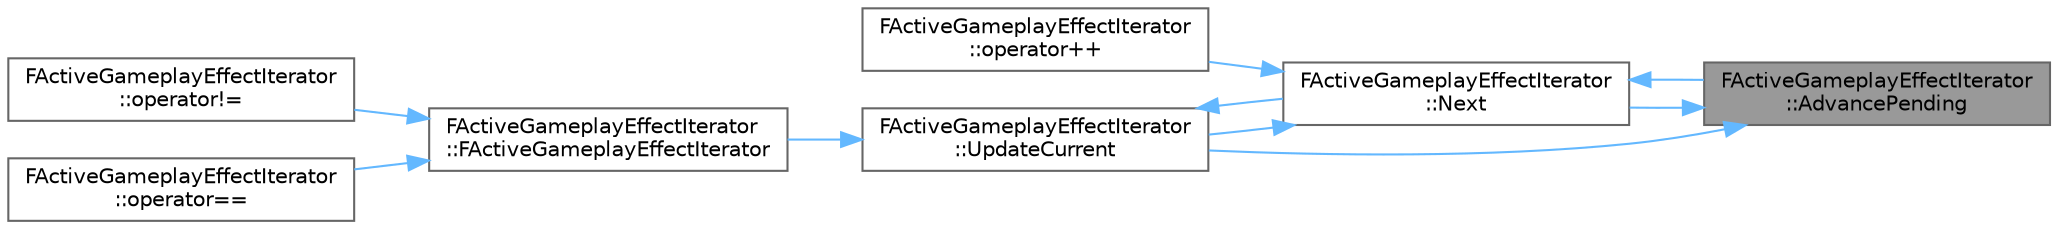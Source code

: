 digraph "FActiveGameplayEffectIterator::AdvancePending"
{
 // INTERACTIVE_SVG=YES
 // LATEX_PDF_SIZE
  bgcolor="transparent";
  edge [fontname=Helvetica,fontsize=10,labelfontname=Helvetica,labelfontsize=10];
  node [fontname=Helvetica,fontsize=10,shape=box,height=0.2,width=0.4];
  rankdir="RL";
  Node1 [id="Node000001",label="FActiveGameplayEffectIterator\l::AdvancePending",height=0.2,width=0.4,color="gray40", fillcolor="grey60", style="filled", fontcolor="black",tooltip=" "];
  Node1 -> Node2 [id="edge1_Node000001_Node000002",dir="back",color="steelblue1",style="solid",tooltip=" "];
  Node2 [id="Node000002",label="FActiveGameplayEffectIterator\l::Next",height=0.2,width=0.4,color="grey40", fillcolor="white", style="filled",URL="$da/d17/classFActiveGameplayEffectIterator.html#a53e694e9ea8c700303eee8b077b6e723",tooltip=" "];
  Node2 -> Node1 [id="edge2_Node000002_Node000001",dir="back",color="steelblue1",style="solid",tooltip=" "];
  Node2 -> Node3 [id="edge3_Node000002_Node000003",dir="back",color="steelblue1",style="solid",tooltip=" "];
  Node3 [id="Node000003",label="FActiveGameplayEffectIterator\l::operator++",height=0.2,width=0.4,color="grey40", fillcolor="white", style="filled",URL="$da/d17/classFActiveGameplayEffectIterator.html#a7c29362eb16317169d40e68ada5da921",tooltip=" "];
  Node2 -> Node4 [id="edge4_Node000002_Node000004",dir="back",color="steelblue1",style="solid",tooltip=" "];
  Node4 [id="Node000004",label="FActiveGameplayEffectIterator\l::UpdateCurrent",height=0.2,width=0.4,color="grey40", fillcolor="white", style="filled",URL="$da/d17/classFActiveGameplayEffectIterator.html#a508feb63398b6062b6a8cea73ea4dd9b",tooltip=" "];
  Node4 -> Node5 [id="edge5_Node000004_Node000005",dir="back",color="steelblue1",style="solid",tooltip=" "];
  Node5 [id="Node000005",label="FActiveGameplayEffectIterator\l::FActiveGameplayEffectIterator",height=0.2,width=0.4,color="grey40", fillcolor="white", style="filled",URL="$da/d17/classFActiveGameplayEffectIterator.html#af094f78433605651b835e39d511013a6",tooltip=" "];
  Node5 -> Node6 [id="edge6_Node000005_Node000006",dir="back",color="steelblue1",style="solid",tooltip=" "];
  Node6 [id="Node000006",label="FActiveGameplayEffectIterator\l::operator!=",height=0.2,width=0.4,color="grey40", fillcolor="white", style="filled",URL="$da/d17/classFActiveGameplayEffectIterator.html#ad402361c4617b65b0a6208b73b4d68d7",tooltip=" "];
  Node5 -> Node7 [id="edge7_Node000005_Node000007",dir="back",color="steelblue1",style="solid",tooltip=" "];
  Node7 [id="Node000007",label="FActiveGameplayEffectIterator\l::operator==",height=0.2,width=0.4,color="grey40", fillcolor="white", style="filled",URL="$da/d17/classFActiveGameplayEffectIterator.html#a45d3a6eb95ea5e734a9eca043b221b62",tooltip=" "];
  Node4 -> Node2 [id="edge8_Node000004_Node000002",dir="back",color="steelblue1",style="solid",tooltip=" "];
  Node1 -> Node4 [id="edge9_Node000001_Node000004",dir="back",color="steelblue1",style="solid",tooltip=" "];
}
